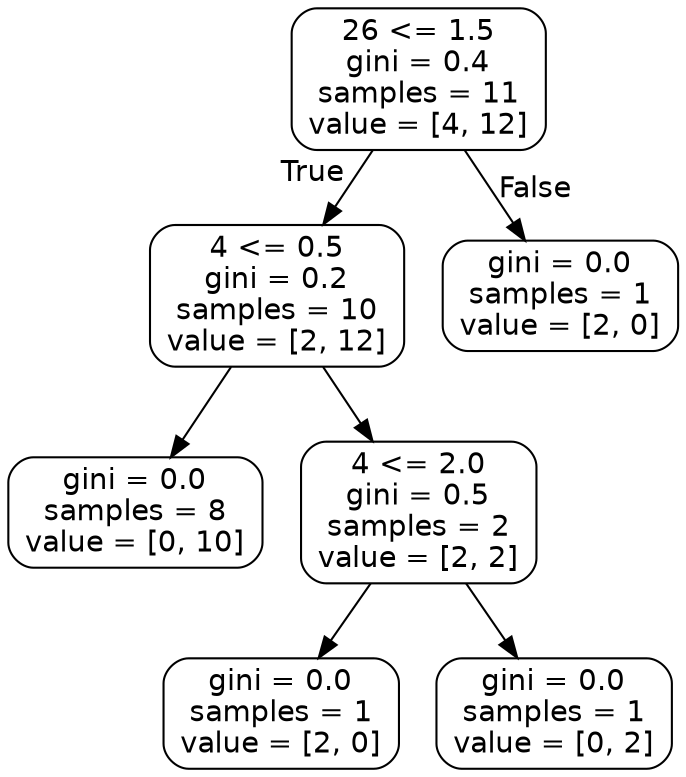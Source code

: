 digraph Tree {
node [shape=box, style="rounded", color="black", fontname=helvetica] ;
edge [fontname=helvetica] ;
0 [label="26 <= 1.5\ngini = 0.4\nsamples = 11\nvalue = [4, 12]"] ;
1 [label="4 <= 0.5\ngini = 0.2\nsamples = 10\nvalue = [2, 12]"] ;
0 -> 1 [labeldistance=2.5, labelangle=45, headlabel="True"] ;
2 [label="gini = 0.0\nsamples = 8\nvalue = [0, 10]"] ;
1 -> 2 ;
3 [label="4 <= 2.0\ngini = 0.5\nsamples = 2\nvalue = [2, 2]"] ;
1 -> 3 ;
4 [label="gini = 0.0\nsamples = 1\nvalue = [2, 0]"] ;
3 -> 4 ;
5 [label="gini = 0.0\nsamples = 1\nvalue = [0, 2]"] ;
3 -> 5 ;
6 [label="gini = 0.0\nsamples = 1\nvalue = [2, 0]"] ;
0 -> 6 [labeldistance=2.5, labelangle=-45, headlabel="False"] ;
}